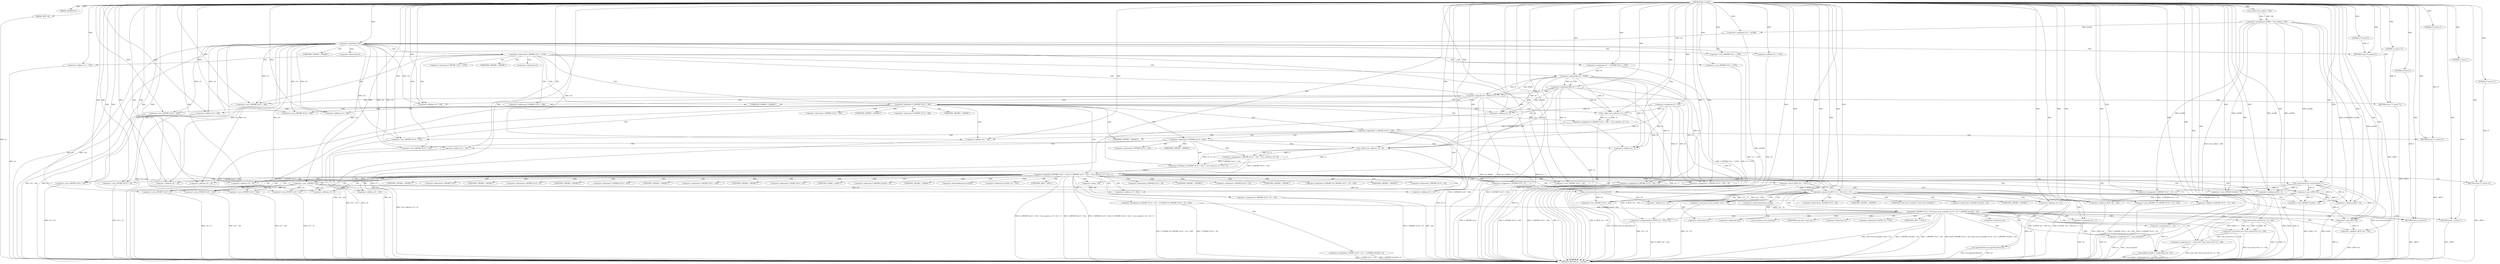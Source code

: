 digraph tftp_connect {  
"1000107" [label = "(METHOD,tftp_connect)" ]
"1000371" [label = "(METHOD_RETURN,int __fastcall)" ]
"1000108" [label = "(PARAM,_DWORD *a1)" ]
"1000109" [label = "(PARAM,_BYTE *a2)" ]
"1000117" [label = "(<operator>.assignment,v9 = 512)" ]
"1000120" [label = "(<operator>.assignment,a1[188] = Curl_ccalloc(1, 336))" ]
"1000124" [label = "(Curl_ccalloc,Curl_ccalloc(1, 336))" ]
"1000127" [label = "(<operator>.assignment,v10 = a1[188])" ]
"1000133" [label = "(<operator>.logicalNot,!v10)" ]
"1000135" [label = "(RETURN,return 27;,return 27;)" ]
"1000136" [label = "(LITERAL,27,return 27;)" ]
"1000139" [label = "(<operator>.cast,(_DWORD *)(*a1 + 1576))" ]
"1000141" [label = "(<operator>.addition,*a1 + 1576)" ]
"1000146" [label = "(<operator>.assignment,v9 = *(_DWORD *)(*a1 + 1576))" ]
"1000149" [label = "(<operator>.cast,(_DWORD *)(*a1 + 1576))" ]
"1000151" [label = "(<operator>.addition,*a1 + 1576)" ]
"1000156" [label = "(<operator>.logicalOr,v9 > 65464 || v9 <= 7)" ]
"1000157" [label = "(<operator>.greaterThan,v9 > 65464)" ]
"1000160" [label = "(<operator>.lessEqualsThan,v9 <= 7)" ]
"1000163" [label = "(RETURN,return 71;,return 71;)" ]
"1000164" [label = "(LITERAL,71,return 71;)" ]
"1000166" [label = "(<operator>.logicalNot,!*(_DWORD *)(v10 + 328))" ]
"1000168" [label = "(<operator>.cast,(_DWORD *)(v10 + 328))" ]
"1000170" [label = "(<operator>.addition,v10 + 328)" ]
"1000174" [label = "(<operator>.assignment,*(_DWORD *)(v10 + 328) = Curl_ccalloc(1u, v9 + 4))" ]
"1000176" [label = "(<operator>.cast,(_DWORD *)(v10 + 328))" ]
"1000178" [label = "(<operator>.addition,v10 + 328)" ]
"1000181" [label = "(Curl_ccalloc,Curl_ccalloc(1u, v9 + 4))" ]
"1000183" [label = "(<operator>.addition,v9 + 4)" ]
"1000187" [label = "(<operator>.logicalNot,!*(_DWORD *)(v10 + 328))" ]
"1000189" [label = "(<operator>.cast,(_DWORD *)(v10 + 328))" ]
"1000191" [label = "(<operator>.addition,v10 + 328)" ]
"1000194" [label = "(RETURN,return 27;,return 27;)" ]
"1000195" [label = "(LITERAL,27,return 27;)" ]
"1000197" [label = "(<operator>.logicalOr,*(_DWORD *)(v10 + 332) || (*(_DWORD *)(v10 + 332) = Curl_ccalloc(1u, v9 + 4)) != 0)" ]
"1000199" [label = "(<operator>.cast,(_DWORD *)(v10 + 332))" ]
"1000201" [label = "(<operator>.addition,v10 + 332)" ]
"1000204" [label = "(<operator>.notEquals,(*(_DWORD *)(v10 + 332) = Curl_ccalloc(1u, v9 + 4)) != 0)" ]
"1000205" [label = "(<operator>.assignment,*(_DWORD *)(v10 + 332) = Curl_ccalloc(1u, v9 + 4))" ]
"1000207" [label = "(<operator>.cast,(_DWORD *)(v10 + 332))" ]
"1000209" [label = "(<operator>.addition,v10 + 332)" ]
"1000212" [label = "(Curl_ccalloc,Curl_ccalloc(1u, v9 + 4))" ]
"1000214" [label = "(<operator>.addition,v9 + 4)" ]
"1000219" [label = "(Curl_conncontrol,Curl_conncontrol(a1, 1))" ]
"1000222" [label = "(<operator>.assignment,*(_DWORD *)(v10 + 16) = a1)" ]
"1000224" [label = "(<operator>.cast,(_DWORD *)(v10 + 16))" ]
"1000226" [label = "(<operator>.addition,v10 + 16)" ]
"1000230" [label = "(<operator>.assignment,*(_DWORD *)(v10 + 20) = *(_DWORD *)(*(_DWORD *)(v10 + 16) + 420))" ]
"1000232" [label = "(<operator>.cast,(_DWORD *)(v10 + 20))" ]
"1000234" [label = "(<operator>.addition,v10 + 20)" ]
"1000238" [label = "(<operator>.cast,(_DWORD *)(*(_DWORD *)(v10 + 16) + 420))" ]
"1000240" [label = "(<operator>.addition,*(_DWORD *)(v10 + 16) + 420)" ]
"1000242" [label = "(<operator>.cast,(_DWORD *)(v10 + 16))" ]
"1000244" [label = "(<operator>.addition,v10 + 16)" ]
"1000248" [label = "(<operator>.assignment,*(_DWORD *)v10 = 0)" ]
"1000250" [label = "(<operator>.cast,(_DWORD *)v10)" ]
"1000254" [label = "(<operator>.assignment,*(_DWORD *)(v10 + 8) = -100)" ]
"1000256" [label = "(<operator>.cast,(_DWORD *)(v10 + 8))" ]
"1000258" [label = "(<operator>.addition,v10 + 8)" ]
"1000261" [label = "(<operator>.minus,-100)" ]
"1000263" [label = "(<operator>.assignment,*(_DWORD *)(v10 + 320) = v9)" ]
"1000265" [label = "(<operator>.cast,(_DWORD *)(v10 + 320))" ]
"1000267" [label = "(<operator>.addition,v10 + 320)" ]
"1000271" [label = "(<operator>.assignment,*(_DWORD *)(v10 + 324) = v9)" ]
"1000273" [label = "(<operator>.cast,(_DWORD *)(v10 + 324))" ]
"1000275" [label = "(<operator>.addition,v10 + 324)" ]
"1000279" [label = "(<operator>.assignment,*(_WORD *)(v10 + 52) = *(_DWORD *)(a1[20] + 4))" ]
"1000281" [label = "(<operator>.cast,(_WORD *)(v10 + 52))" ]
"1000283" [label = "(<operator>.addition,v10 + 52)" ]
"1000287" [label = "(<operator>.cast,(_DWORD *)(a1[20] + 4))" ]
"1000289" [label = "(<operator>.addition,a1[20] + 4)" ]
"1000294" [label = "(tftp_set_timeouts,tftp_set_timeouts(v10))" ]
"1000297" [label = "(<operator>.equals,(*((_BYTE *)a1 + 591) & 2) == 0)" ]
"1000298" [label = "(<operator>.and,*((_BYTE *)a1 + 591) & 2)" ]
"1000300" [label = "(<operator>.addition,(_BYTE *)a1 + 591)" ]
"1000301" [label = "(<operator>.cast,(_BYTE *)a1)" ]
"1000309" [label = "(bind,bind(*(_DWORD *)(v10 + 20), (const struct sockaddr *)(v10 + 52), *(_DWORD *)(a1[20] + 16)))" ]
"1000311" [label = "(<operator>.cast,(_DWORD *)(v10 + 20))" ]
"1000313" [label = "(<operator>.addition,v10 + 20)" ]
"1000316" [label = "(<operator>.cast,(const struct sockaddr *)(v10 + 52))" ]
"1000318" [label = "(<operator>.addition,v10 + 52)" ]
"1000322" [label = "(<operator>.cast,(_DWORD *)(a1[20] + 16))" ]
"1000324" [label = "(<operator>.addition,a1[20] + 16)" ]
"1000330" [label = "(<operator>.assignment,v3 = *a1)" ]
"1000334" [label = "(<operator>.assignment,v4 = _errno_location())" ]
"1000337" [label = "(<operator>.assignment,v5 = (const char *)Curl_strerror(*v4, v11, 128))" ]
"1000339" [label = "(<operator>.cast,(const char *)Curl_strerror(*v4, v11, 128))" ]
"1000341" [label = "(Curl_strerror,Curl_strerror(*v4, v11, 128))" ]
"1000346" [label = "(Curl_failf,Curl_failf(v3, \"bind() failed; %s\", v5))" ]
"1000350" [label = "(RETURN,return 7;,return 7;)" ]
"1000351" [label = "(LITERAL,7,return 7;)" ]
"1000352" [label = "(<operators>.assignmentOr,*((_BYTE *)a1 + 591) |= 2u)" ]
"1000354" [label = "(<operator>.addition,(_BYTE *)a1 + 591)" ]
"1000355" [label = "(<operator>.cast,(_BYTE *)a1)" ]
"1000360" [label = "(Curl_pgrsStartNow,Curl_pgrsStartNow(*a1))" ]
"1000363" [label = "(<operator>.assignment,*a2 = 1)" ]
"1000367" [label = "(RETURN,return 0;,return 0;)" ]
"1000368" [label = "(LITERAL,0,return 0;)" ]
"1000369" [label = "(RETURN,return 27;,return 27;)" ]
"1000370" [label = "(LITERAL,27,return 27;)" ]
"1000138" [label = "(<operator>.indirection,*(_DWORD *)(*a1 + 1576))" ]
"1000140" [label = "(UNKNOWN,_DWORD *,_DWORD *)" ]
"1000142" [label = "(<operator>.indirection,*a1)" ]
"1000148" [label = "(<operator>.indirection,*(_DWORD *)(*a1 + 1576))" ]
"1000150" [label = "(UNKNOWN,_DWORD *,_DWORD *)" ]
"1000152" [label = "(<operator>.indirection,*a1)" ]
"1000167" [label = "(<operator>.indirection,*(_DWORD *)(v10 + 328))" ]
"1000169" [label = "(UNKNOWN,_DWORD *,_DWORD *)" ]
"1000175" [label = "(<operator>.indirection,*(_DWORD *)(v10 + 328))" ]
"1000177" [label = "(UNKNOWN,_DWORD *,_DWORD *)" ]
"1000188" [label = "(<operator>.indirection,*(_DWORD *)(v10 + 328))" ]
"1000190" [label = "(UNKNOWN,_DWORD *,_DWORD *)" ]
"1000198" [label = "(<operator>.indirection,*(_DWORD *)(v10 + 332))" ]
"1000200" [label = "(UNKNOWN,_DWORD *,_DWORD *)" ]
"1000206" [label = "(<operator>.indirection,*(_DWORD *)(v10 + 332))" ]
"1000208" [label = "(UNKNOWN,_DWORD *,_DWORD *)" ]
"1000223" [label = "(<operator>.indirection,*(_DWORD *)(v10 + 16))" ]
"1000225" [label = "(UNKNOWN,_DWORD *,_DWORD *)" ]
"1000231" [label = "(<operator>.indirection,*(_DWORD *)(v10 + 20))" ]
"1000233" [label = "(UNKNOWN,_DWORD *,_DWORD *)" ]
"1000237" [label = "(<operator>.indirection,*(_DWORD *)(*(_DWORD *)(v10 + 16) + 420))" ]
"1000239" [label = "(UNKNOWN,_DWORD *,_DWORD *)" ]
"1000241" [label = "(<operator>.indirection,*(_DWORD *)(v10 + 16))" ]
"1000243" [label = "(UNKNOWN,_DWORD *,_DWORD *)" ]
"1000249" [label = "(<operator>.indirection,*(_DWORD *)v10)" ]
"1000251" [label = "(UNKNOWN,_DWORD *,_DWORD *)" ]
"1000255" [label = "(<operator>.indirection,*(_DWORD *)(v10 + 8))" ]
"1000257" [label = "(UNKNOWN,_DWORD *,_DWORD *)" ]
"1000264" [label = "(<operator>.indirection,*(_DWORD *)(v10 + 320))" ]
"1000266" [label = "(UNKNOWN,_DWORD *,_DWORD *)" ]
"1000272" [label = "(<operator>.indirection,*(_DWORD *)(v10 + 324))" ]
"1000274" [label = "(UNKNOWN,_DWORD *,_DWORD *)" ]
"1000280" [label = "(<operator>.indirection,*(_WORD *)(v10 + 52))" ]
"1000282" [label = "(UNKNOWN,_WORD *,_WORD *)" ]
"1000286" [label = "(<operator>.indirection,*(_DWORD *)(a1[20] + 4))" ]
"1000288" [label = "(UNKNOWN,_DWORD *,_DWORD *)" ]
"1000290" [label = "(<operator>.indirectIndexAccess,a1[20])" ]
"1000299" [label = "(<operator>.indirection,*((_BYTE *)a1 + 591))" ]
"1000302" [label = "(UNKNOWN,_BYTE *,_BYTE *)" ]
"1000310" [label = "(<operator>.indirection,*(_DWORD *)(v10 + 20))" ]
"1000312" [label = "(UNKNOWN,_DWORD *,_DWORD *)" ]
"1000317" [label = "(UNKNOWN,const struct sockaddr *,const struct sockaddr *)" ]
"1000321" [label = "(<operator>.indirection,*(_DWORD *)(a1[20] + 16))" ]
"1000323" [label = "(UNKNOWN,_DWORD *,_DWORD *)" ]
"1000325" [label = "(<operator>.indirectIndexAccess,a1[20])" ]
"1000332" [label = "(<operator>.indirection,*a1)" ]
"1000336" [label = "(_errno_location,_errno_location())" ]
"1000340" [label = "(UNKNOWN,const char *,const char *)" ]
"1000342" [label = "(<operator>.indirection,*v4)" ]
"1000353" [label = "(<operator>.indirection,*((_BYTE *)a1 + 591))" ]
"1000356" [label = "(UNKNOWN,_BYTE *,_BYTE *)" ]
"1000361" [label = "(<operator>.indirection,*a1)" ]
"1000364" [label = "(<operator>.indirection,*a2)" ]
  "1000369" -> "1000371"  [ label = "DDG: <RET>"] 
  "1000350" -> "1000371"  [ label = "DDG: <RET>"] 
  "1000163" -> "1000371"  [ label = "DDG: <RET>"] 
  "1000367" -> "1000371"  [ label = "DDG: <RET>"] 
  "1000346" -> "1000371"  [ label = "DDG: Curl_failf(v3, \"bind() failed; %s\", v5)"] 
  "1000360" -> "1000371"  [ label = "DDG: Curl_pgrsStartNow(*a1)"] 
  "1000205" -> "1000371"  [ label = "DDG: Curl_ccalloc(1u, v9 + 4)"] 
  "1000287" -> "1000371"  [ label = "DDG: a1[20] + 4"] 
  "1000174" -> "1000371"  [ label = "DDG: Curl_ccalloc(1u, v9 + 4)"] 
  "1000294" -> "1000371"  [ label = "DDG: tftp_set_timeouts(v10)"] 
  "1000166" -> "1000371"  [ label = "DDG: *(_DWORD *)(v10 + 328)"] 
  "1000160" -> "1000371"  [ label = "DDG: v9"] 
  "1000265" -> "1000371"  [ label = "DDG: v10 + 320"] 
  "1000341" -> "1000371"  [ label = "DDG: *v4"] 
  "1000294" -> "1000371"  [ label = "DDG: v10"] 
  "1000309" -> "1000371"  [ label = "DDG: (const struct sockaddr *)(v10 + 52)"] 
  "1000189" -> "1000371"  [ label = "DDG: v10 + 328"] 
  "1000334" -> "1000371"  [ label = "DDG: v4"] 
  "1000109" -> "1000371"  [ label = "DDG: a2"] 
  "1000324" -> "1000371"  [ label = "DDG: a1[20]"] 
  "1000166" -> "1000371"  [ label = "DDG: !*(_DWORD *)(v10 + 328)"] 
  "1000242" -> "1000371"  [ label = "DDG: v10 + 16"] 
  "1000341" -> "1000371"  [ label = "DDG: v11"] 
  "1000352" -> "1000371"  [ label = "DDG: *((_BYTE *)a1 + 591)"] 
  "1000318" -> "1000371"  [ label = "DDG: v10"] 
  "1000309" -> "1000371"  [ label = "DDG: *(_DWORD *)(a1[20] + 16)"] 
  "1000120" -> "1000371"  [ label = "DDG: Curl_ccalloc(1, 336)"] 
  "1000256" -> "1000371"  [ label = "DDG: v10 + 8"] 
  "1000141" -> "1000371"  [ label = "DDG: *a1"] 
  "1000183" -> "1000371"  [ label = "DDG: v9"] 
  "1000117" -> "1000371"  [ label = "DDG: v9"] 
  "1000156" -> "1000371"  [ label = "DDG: v9 > 65464"] 
  "1000311" -> "1000371"  [ label = "DDG: v10 + 20"] 
  "1000363" -> "1000371"  [ label = "DDG: *a2"] 
  "1000289" -> "1000371"  [ label = "DDG: a1[20]"] 
  "1000151" -> "1000371"  [ label = "DDG: *a1"] 
  "1000232" -> "1000371"  [ label = "DDG: v10 + 20"] 
  "1000133" -> "1000371"  [ label = "DDG: v10"] 
  "1000281" -> "1000371"  [ label = "DDG: v10 + 52"] 
  "1000354" -> "1000371"  [ label = "DDG: (_BYTE *)a1"] 
  "1000297" -> "1000371"  [ label = "DDG: *((_BYTE *)a1 + 591) & 2"] 
  "1000271" -> "1000371"  [ label = "DDG: *(_DWORD *)(v10 + 324)"] 
  "1000300" -> "1000371"  [ label = "DDG: (_BYTE *)a1"] 
  "1000212" -> "1000371"  [ label = "DDG: v9 + 4"] 
  "1000240" -> "1000371"  [ label = "DDG: *(_DWORD *)(v10 + 16)"] 
  "1000339" -> "1000371"  [ label = "DDG: Curl_strerror(*v4, v11, 128)"] 
  "1000181" -> "1000371"  [ label = "DDG: v9 + 4"] 
  "1000133" -> "1000371"  [ label = "DDG: !v10"] 
  "1000309" -> "1000371"  [ label = "DDG: *(_DWORD *)(v10 + 20)"] 
  "1000197" -> "1000371"  [ label = "DDG: (*(_DWORD *)(v10 + 332) = Curl_ccalloc(1u, v9 + 4)) != 0"] 
  "1000146" -> "1000371"  [ label = "DDG: *(_DWORD *)(*a1 + 1576)"] 
  "1000157" -> "1000371"  [ label = "DDG: v9"] 
  "1000214" -> "1000371"  [ label = "DDG: v9"] 
  "1000230" -> "1000371"  [ label = "DDG: *(_DWORD *)(*(_DWORD *)(v10 + 16) + 420)"] 
  "1000254" -> "1000371"  [ label = "DDG: *(_DWORD *)(v10 + 8)"] 
  "1000360" -> "1000371"  [ label = "DDG: *a1"] 
  "1000273" -> "1000371"  [ label = "DDG: v10 + 324"] 
  "1000248" -> "1000371"  [ label = "DDG: *(_DWORD *)v10"] 
  "1000254" -> "1000371"  [ label = "DDG: -100"] 
  "1000168" -> "1000371"  [ label = "DDG: v10 + 328"] 
  "1000279" -> "1000371"  [ label = "DDG: *(_DWORD *)(a1[20] + 4)"] 
  "1000301" -> "1000371"  [ label = "DDG: a1"] 
  "1000197" -> "1000371"  [ label = "DDG: *(_DWORD *)(v10 + 332)"] 
  "1000330" -> "1000371"  [ label = "DDG: *a1"] 
  "1000346" -> "1000371"  [ label = "DDG: v5"] 
  "1000230" -> "1000371"  [ label = "DDG: *(_DWORD *)(v10 + 20)"] 
  "1000207" -> "1000371"  [ label = "DDG: v10 + 332"] 
  "1000187" -> "1000371"  [ label = "DDG: *(_DWORD *)(v10 + 328)"] 
  "1000139" -> "1000371"  [ label = "DDG: *a1 + 1576"] 
  "1000191" -> "1000371"  [ label = "DDG: v10"] 
  "1000279" -> "1000371"  [ label = "DDG: *(_WORD *)(v10 + 52)"] 
  "1000156" -> "1000371"  [ label = "DDG: v9 > 65464 || v9 <= 7"] 
  "1000199" -> "1000371"  [ label = "DDG: v10 + 332"] 
  "1000334" -> "1000371"  [ label = "DDG: _errno_location()"] 
  "1000187" -> "1000371"  [ label = "DDG: !*(_DWORD *)(v10 + 328)"] 
  "1000298" -> "1000371"  [ label = "DDG: *((_BYTE *)a1 + 591)"] 
  "1000337" -> "1000371"  [ label = "DDG: (const char *)Curl_strerror(*v4, v11, 128)"] 
  "1000346" -> "1000371"  [ label = "DDG: v3"] 
  "1000271" -> "1000371"  [ label = "DDG: v9"] 
  "1000263" -> "1000371"  [ label = "DDG: *(_DWORD *)(v10 + 320)"] 
  "1000127" -> "1000371"  [ label = "DDG: a1[188]"] 
  "1000355" -> "1000371"  [ label = "DDG: a1"] 
  "1000209" -> "1000371"  [ label = "DDG: v10"] 
  "1000156" -> "1000371"  [ label = "DDG: v9 <= 7"] 
  "1000309" -> "1000371"  [ label = "DDG: bind(*(_DWORD *)(v10 + 20), (const struct sockaddr *)(v10 + 52), *(_DWORD *)(a1[20] + 16))"] 
  "1000316" -> "1000371"  [ label = "DDG: v10 + 52"] 
  "1000201" -> "1000371"  [ label = "DDG: v10"] 
  "1000197" -> "1000371"  [ label = "DDG: *(_DWORD *)(v10 + 332) || (*(_DWORD *)(v10 + 332) = Curl_ccalloc(1u, v9 + 4)) != 0"] 
  "1000297" -> "1000371"  [ label = "DDG: (*((_BYTE *)a1 + 591) & 2) == 0"] 
  "1000238" -> "1000371"  [ label = "DDG: *(_DWORD *)(v10 + 16) + 420"] 
  "1000322" -> "1000371"  [ label = "DDG: a1[20] + 16"] 
  "1000219" -> "1000371"  [ label = "DDG: Curl_conncontrol(a1, 1)"] 
  "1000149" -> "1000371"  [ label = "DDG: *a1 + 1576"] 
  "1000194" -> "1000371"  [ label = "DDG: <RET>"] 
  "1000135" -> "1000371"  [ label = "DDG: <RET>"] 
  "1000107" -> "1000108"  [ label = "DDG: "] 
  "1000107" -> "1000109"  [ label = "DDG: "] 
  "1000107" -> "1000117"  [ label = "DDG: "] 
  "1000124" -> "1000120"  [ label = "DDG: 1"] 
  "1000124" -> "1000120"  [ label = "DDG: 336"] 
  "1000107" -> "1000124"  [ label = "DDG: "] 
  "1000120" -> "1000127"  [ label = "DDG: a1[188]"] 
  "1000107" -> "1000127"  [ label = "DDG: "] 
  "1000127" -> "1000133"  [ label = "DDG: v10"] 
  "1000107" -> "1000133"  [ label = "DDG: "] 
  "1000136" -> "1000135"  [ label = "DDG: 27"] 
  "1000107" -> "1000135"  [ label = "DDG: "] 
  "1000107" -> "1000136"  [ label = "DDG: "] 
  "1000107" -> "1000139"  [ label = "DDG: "] 
  "1000107" -> "1000141"  [ label = "DDG: "] 
  "1000107" -> "1000146"  [ label = "DDG: "] 
  "1000107" -> "1000149"  [ label = "DDG: "] 
  "1000107" -> "1000151"  [ label = "DDG: "] 
  "1000157" -> "1000156"  [ label = "DDG: v9"] 
  "1000157" -> "1000156"  [ label = "DDG: 65464"] 
  "1000146" -> "1000157"  [ label = "DDG: v9"] 
  "1000107" -> "1000157"  [ label = "DDG: "] 
  "1000160" -> "1000156"  [ label = "DDG: v9"] 
  "1000160" -> "1000156"  [ label = "DDG: 7"] 
  "1000157" -> "1000160"  [ label = "DDG: v9"] 
  "1000107" -> "1000160"  [ label = "DDG: "] 
  "1000164" -> "1000163"  [ label = "DDG: 71"] 
  "1000107" -> "1000163"  [ label = "DDG: "] 
  "1000107" -> "1000164"  [ label = "DDG: "] 
  "1000133" -> "1000168"  [ label = "DDG: v10"] 
  "1000107" -> "1000168"  [ label = "DDG: "] 
  "1000133" -> "1000170"  [ label = "DDG: v10"] 
  "1000107" -> "1000170"  [ label = "DDG: "] 
  "1000181" -> "1000174"  [ label = "DDG: 1u"] 
  "1000181" -> "1000174"  [ label = "DDG: v9 + 4"] 
  "1000107" -> "1000176"  [ label = "DDG: "] 
  "1000133" -> "1000176"  [ label = "DDG: v10"] 
  "1000107" -> "1000178"  [ label = "DDG: "] 
  "1000133" -> "1000178"  [ label = "DDG: v10"] 
  "1000107" -> "1000181"  [ label = "DDG: "] 
  "1000160" -> "1000181"  [ label = "DDG: v9"] 
  "1000117" -> "1000181"  [ label = "DDG: v9"] 
  "1000157" -> "1000181"  [ label = "DDG: v9"] 
  "1000160" -> "1000183"  [ label = "DDG: v9"] 
  "1000117" -> "1000183"  [ label = "DDG: v9"] 
  "1000157" -> "1000183"  [ label = "DDG: v9"] 
  "1000107" -> "1000183"  [ label = "DDG: "] 
  "1000174" -> "1000187"  [ label = "DDG: *(_DWORD *)(v10 + 328)"] 
  "1000107" -> "1000189"  [ label = "DDG: "] 
  "1000133" -> "1000189"  [ label = "DDG: v10"] 
  "1000107" -> "1000191"  [ label = "DDG: "] 
  "1000133" -> "1000191"  [ label = "DDG: v10"] 
  "1000195" -> "1000194"  [ label = "DDG: 27"] 
  "1000107" -> "1000194"  [ label = "DDG: "] 
  "1000107" -> "1000195"  [ label = "DDG: "] 
  "1000205" -> "1000197"  [ label = "DDG: *(_DWORD *)(v10 + 332)"] 
  "1000107" -> "1000199"  [ label = "DDG: "] 
  "1000133" -> "1000199"  [ label = "DDG: v10"] 
  "1000107" -> "1000201"  [ label = "DDG: "] 
  "1000133" -> "1000201"  [ label = "DDG: v10"] 
  "1000204" -> "1000197"  [ label = "DDG: 0"] 
  "1000205" -> "1000204"  [ label = "DDG: *(_DWORD *)(v10 + 332)"] 
  "1000212" -> "1000204"  [ label = "DDG: 1u"] 
  "1000212" -> "1000204"  [ label = "DDG: v9 + 4"] 
  "1000107" -> "1000207"  [ label = "DDG: "] 
  "1000133" -> "1000207"  [ label = "DDG: v10"] 
  "1000107" -> "1000209"  [ label = "DDG: "] 
  "1000133" -> "1000209"  [ label = "DDG: v10"] 
  "1000212" -> "1000205"  [ label = "DDG: 1u"] 
  "1000212" -> "1000205"  [ label = "DDG: v9 + 4"] 
  "1000107" -> "1000212"  [ label = "DDG: "] 
  "1000160" -> "1000212"  [ label = "DDG: v9"] 
  "1000157" -> "1000212"  [ label = "DDG: v9"] 
  "1000117" -> "1000212"  [ label = "DDG: v9"] 
  "1000160" -> "1000214"  [ label = "DDG: v9"] 
  "1000157" -> "1000214"  [ label = "DDG: v9"] 
  "1000117" -> "1000214"  [ label = "DDG: v9"] 
  "1000107" -> "1000214"  [ label = "DDG: "] 
  "1000107" -> "1000204"  [ label = "DDG: "] 
  "1000107" -> "1000219"  [ label = "DDG: "] 
  "1000120" -> "1000219"  [ label = "DDG: a1[188]"] 
  "1000219" -> "1000222"  [ label = "DDG: a1"] 
  "1000107" -> "1000222"  [ label = "DDG: "] 
  "1000120" -> "1000222"  [ label = "DDG: a1[188]"] 
  "1000107" -> "1000224"  [ label = "DDG: "] 
  "1000133" -> "1000224"  [ label = "DDG: v10"] 
  "1000107" -> "1000226"  [ label = "DDG: "] 
  "1000133" -> "1000226"  [ label = "DDG: v10"] 
  "1000107" -> "1000232"  [ label = "DDG: "] 
  "1000133" -> "1000232"  [ label = "DDG: v10"] 
  "1000107" -> "1000234"  [ label = "DDG: "] 
  "1000133" -> "1000234"  [ label = "DDG: v10"] 
  "1000222" -> "1000238"  [ label = "DDG: *(_DWORD *)(v10 + 16)"] 
  "1000107" -> "1000238"  [ label = "DDG: "] 
  "1000222" -> "1000240"  [ label = "DDG: *(_DWORD *)(v10 + 16)"] 
  "1000107" -> "1000242"  [ label = "DDG: "] 
  "1000133" -> "1000242"  [ label = "DDG: v10"] 
  "1000107" -> "1000244"  [ label = "DDG: "] 
  "1000133" -> "1000244"  [ label = "DDG: v10"] 
  "1000107" -> "1000240"  [ label = "DDG: "] 
  "1000107" -> "1000248"  [ label = "DDG: "] 
  "1000107" -> "1000250"  [ label = "DDG: "] 
  "1000133" -> "1000250"  [ label = "DDG: v10"] 
  "1000261" -> "1000254"  [ label = "DDG: 100"] 
  "1000250" -> "1000256"  [ label = "DDG: v10"] 
  "1000107" -> "1000256"  [ label = "DDG: "] 
  "1000250" -> "1000258"  [ label = "DDG: v10"] 
  "1000107" -> "1000258"  [ label = "DDG: "] 
  "1000107" -> "1000261"  [ label = "DDG: "] 
  "1000160" -> "1000263"  [ label = "DDG: v9"] 
  "1000117" -> "1000263"  [ label = "DDG: v9"] 
  "1000157" -> "1000263"  [ label = "DDG: v9"] 
  "1000107" -> "1000263"  [ label = "DDG: "] 
  "1000107" -> "1000265"  [ label = "DDG: "] 
  "1000250" -> "1000265"  [ label = "DDG: v10"] 
  "1000107" -> "1000267"  [ label = "DDG: "] 
  "1000250" -> "1000267"  [ label = "DDG: v10"] 
  "1000107" -> "1000271"  [ label = "DDG: "] 
  "1000160" -> "1000271"  [ label = "DDG: v9"] 
  "1000117" -> "1000271"  [ label = "DDG: v9"] 
  "1000157" -> "1000271"  [ label = "DDG: v9"] 
  "1000107" -> "1000273"  [ label = "DDG: "] 
  "1000250" -> "1000273"  [ label = "DDG: v10"] 
  "1000107" -> "1000275"  [ label = "DDG: "] 
  "1000250" -> "1000275"  [ label = "DDG: v10"] 
  "1000107" -> "1000281"  [ label = "DDG: "] 
  "1000250" -> "1000281"  [ label = "DDG: v10"] 
  "1000107" -> "1000283"  [ label = "DDG: "] 
  "1000250" -> "1000283"  [ label = "DDG: v10"] 
  "1000219" -> "1000287"  [ label = "DDG: a1"] 
  "1000107" -> "1000287"  [ label = "DDG: "] 
  "1000120" -> "1000287"  [ label = "DDG: a1[188]"] 
  "1000219" -> "1000289"  [ label = "DDG: a1"] 
  "1000107" -> "1000289"  [ label = "DDG: "] 
  "1000120" -> "1000289"  [ label = "DDG: a1[188]"] 
  "1000107" -> "1000294"  [ label = "DDG: "] 
  "1000250" -> "1000294"  [ label = "DDG: v10"] 
  "1000298" -> "1000297"  [ label = "DDG: *((_BYTE *)a1 + 591)"] 
  "1000298" -> "1000297"  [ label = "DDG: 2"] 
  "1000301" -> "1000300"  [ label = "DDG: a1"] 
  "1000107" -> "1000301"  [ label = "DDG: "] 
  "1000120" -> "1000301"  [ label = "DDG: a1[188]"] 
  "1000219" -> "1000301"  [ label = "DDG: a1"] 
  "1000107" -> "1000300"  [ label = "DDG: "] 
  "1000107" -> "1000298"  [ label = "DDG: "] 
  "1000107" -> "1000297"  [ label = "DDG: "] 
  "1000230" -> "1000309"  [ label = "DDG: *(_DWORD *)(v10 + 20)"] 
  "1000294" -> "1000311"  [ label = "DDG: v10"] 
  "1000107" -> "1000311"  [ label = "DDG: "] 
  "1000294" -> "1000313"  [ label = "DDG: v10"] 
  "1000107" -> "1000313"  [ label = "DDG: "] 
  "1000316" -> "1000309"  [ label = "DDG: v10 + 52"] 
  "1000107" -> "1000316"  [ label = "DDG: "] 
  "1000294" -> "1000316"  [ label = "DDG: v10"] 
  "1000107" -> "1000318"  [ label = "DDG: "] 
  "1000294" -> "1000318"  [ label = "DDG: v10"] 
  "1000301" -> "1000322"  [ label = "DDG: a1"] 
  "1000219" -> "1000322"  [ label = "DDG: a1"] 
  "1000107" -> "1000322"  [ label = "DDG: "] 
  "1000120" -> "1000322"  [ label = "DDG: a1[188]"] 
  "1000301" -> "1000324"  [ label = "DDG: a1"] 
  "1000219" -> "1000324"  [ label = "DDG: a1"] 
  "1000107" -> "1000324"  [ label = "DDG: "] 
  "1000120" -> "1000324"  [ label = "DDG: a1[188]"] 
  "1000107" -> "1000330"  [ label = "DDG: "] 
  "1000107" -> "1000334"  [ label = "DDG: "] 
  "1000339" -> "1000337"  [ label = "DDG: Curl_strerror(*v4, v11, 128)"] 
  "1000107" -> "1000337"  [ label = "DDG: "] 
  "1000341" -> "1000339"  [ label = "DDG: *v4"] 
  "1000341" -> "1000339"  [ label = "DDG: v11"] 
  "1000341" -> "1000339"  [ label = "DDG: 128"] 
  "1000107" -> "1000341"  [ label = "DDG: "] 
  "1000330" -> "1000346"  [ label = "DDG: v3"] 
  "1000107" -> "1000346"  [ label = "DDG: "] 
  "1000337" -> "1000346"  [ label = "DDG: v5"] 
  "1000351" -> "1000350"  [ label = "DDG: 7"] 
  "1000107" -> "1000350"  [ label = "DDG: "] 
  "1000107" -> "1000351"  [ label = "DDG: "] 
  "1000107" -> "1000352"  [ label = "DDG: "] 
  "1000298" -> "1000352"  [ label = "DDG: *((_BYTE *)a1 + 591)"] 
  "1000355" -> "1000354"  [ label = "DDG: a1"] 
  "1000301" -> "1000355"  [ label = "DDG: a1"] 
  "1000107" -> "1000355"  [ label = "DDG: "] 
  "1000219" -> "1000355"  [ label = "DDG: a1"] 
  "1000120" -> "1000355"  [ label = "DDG: a1[188]"] 
  "1000107" -> "1000354"  [ label = "DDG: "] 
  "1000107" -> "1000363"  [ label = "DDG: "] 
  "1000368" -> "1000367"  [ label = "DDG: 0"] 
  "1000107" -> "1000367"  [ label = "DDG: "] 
  "1000107" -> "1000368"  [ label = "DDG: "] 
  "1000370" -> "1000369"  [ label = "DDG: 27"] 
  "1000107" -> "1000369"  [ label = "DDG: "] 
  "1000107" -> "1000370"  [ label = "DDG: "] 
  "1000133" -> "1000142"  [ label = "CDG: "] 
  "1000133" -> "1000141"  [ label = "CDG: "] 
  "1000133" -> "1000140"  [ label = "CDG: "] 
  "1000133" -> "1000139"  [ label = "CDG: "] 
  "1000133" -> "1000138"  [ label = "CDG: "] 
  "1000133" -> "1000135"  [ label = "CDG: "] 
  "1000138" -> "1000157"  [ label = "CDG: "] 
  "1000138" -> "1000156"  [ label = "CDG: "] 
  "1000138" -> "1000152"  [ label = "CDG: "] 
  "1000138" -> "1000151"  [ label = "CDG: "] 
  "1000138" -> "1000150"  [ label = "CDG: "] 
  "1000138" -> "1000149"  [ label = "CDG: "] 
  "1000138" -> "1000148"  [ label = "CDG: "] 
  "1000138" -> "1000146"  [ label = "CDG: "] 
  "1000138" -> "1000170"  [ label = "CDG: "] 
  "1000138" -> "1000169"  [ label = "CDG: "] 
  "1000138" -> "1000168"  [ label = "CDG: "] 
  "1000138" -> "1000167"  [ label = "CDG: "] 
  "1000138" -> "1000166"  [ label = "CDG: "] 
  "1000156" -> "1000170"  [ label = "CDG: "] 
  "1000156" -> "1000169"  [ label = "CDG: "] 
  "1000156" -> "1000168"  [ label = "CDG: "] 
  "1000156" -> "1000167"  [ label = "CDG: "] 
  "1000156" -> "1000166"  [ label = "CDG: "] 
  "1000156" -> "1000163"  [ label = "CDG: "] 
  "1000157" -> "1000160"  [ label = "CDG: "] 
  "1000166" -> "1000176"  [ label = "CDG: "] 
  "1000166" -> "1000175"  [ label = "CDG: "] 
  "1000166" -> "1000174"  [ label = "CDG: "] 
  "1000166" -> "1000191"  [ label = "CDG: "] 
  "1000166" -> "1000190"  [ label = "CDG: "] 
  "1000166" -> "1000189"  [ label = "CDG: "] 
  "1000166" -> "1000188"  [ label = "CDG: "] 
  "1000166" -> "1000187"  [ label = "CDG: "] 
  "1000166" -> "1000183"  [ label = "CDG: "] 
  "1000166" -> "1000181"  [ label = "CDG: "] 
  "1000166" -> "1000178"  [ label = "CDG: "] 
  "1000166" -> "1000177"  [ label = "CDG: "] 
  "1000166" -> "1000201"  [ label = "CDG: "] 
  "1000166" -> "1000200"  [ label = "CDG: "] 
  "1000166" -> "1000199"  [ label = "CDG: "] 
  "1000166" -> "1000198"  [ label = "CDG: "] 
  "1000166" -> "1000197"  [ label = "CDG: "] 
  "1000187" -> "1000201"  [ label = "CDG: "] 
  "1000187" -> "1000200"  [ label = "CDG: "] 
  "1000187" -> "1000199"  [ label = "CDG: "] 
  "1000187" -> "1000198"  [ label = "CDG: "] 
  "1000187" -> "1000197"  [ label = "CDG: "] 
  "1000187" -> "1000194"  [ label = "CDG: "] 
  "1000197" -> "1000224"  [ label = "CDG: "] 
  "1000197" -> "1000223"  [ label = "CDG: "] 
  "1000197" -> "1000222"  [ label = "CDG: "] 
  "1000197" -> "1000219"  [ label = "CDG: "] 
  "1000197" -> "1000240"  [ label = "CDG: "] 
  "1000197" -> "1000239"  [ label = "CDG: "] 
  "1000197" -> "1000238"  [ label = "CDG: "] 
  "1000197" -> "1000237"  [ label = "CDG: "] 
  "1000197" -> "1000234"  [ label = "CDG: "] 
  "1000197" -> "1000233"  [ label = "CDG: "] 
  "1000197" -> "1000232"  [ label = "CDG: "] 
  "1000197" -> "1000231"  [ label = "CDG: "] 
  "1000197" -> "1000230"  [ label = "CDG: "] 
  "1000197" -> "1000226"  [ label = "CDG: "] 
  "1000197" -> "1000225"  [ label = "CDG: "] 
  "1000197" -> "1000256"  [ label = "CDG: "] 
  "1000197" -> "1000255"  [ label = "CDG: "] 
  "1000197" -> "1000254"  [ label = "CDG: "] 
  "1000197" -> "1000251"  [ label = "CDG: "] 
  "1000197" -> "1000250"  [ label = "CDG: "] 
  "1000197" -> "1000249"  [ label = "CDG: "] 
  "1000197" -> "1000248"  [ label = "CDG: "] 
  "1000197" -> "1000244"  [ label = "CDG: "] 
  "1000197" -> "1000243"  [ label = "CDG: "] 
  "1000197" -> "1000242"  [ label = "CDG: "] 
  "1000197" -> "1000241"  [ label = "CDG: "] 
  "1000197" -> "1000272"  [ label = "CDG: "] 
  "1000197" -> "1000271"  [ label = "CDG: "] 
  "1000197" -> "1000267"  [ label = "CDG: "] 
  "1000197" -> "1000266"  [ label = "CDG: "] 
  "1000197" -> "1000265"  [ label = "CDG: "] 
  "1000197" -> "1000264"  [ label = "CDG: "] 
  "1000197" -> "1000263"  [ label = "CDG: "] 
  "1000197" -> "1000261"  [ label = "CDG: "] 
  "1000197" -> "1000258"  [ label = "CDG: "] 
  "1000197" -> "1000257"  [ label = "CDG: "] 
  "1000197" -> "1000288"  [ label = "CDG: "] 
  "1000197" -> "1000287"  [ label = "CDG: "] 
  "1000197" -> "1000286"  [ label = "CDG: "] 
  "1000197" -> "1000283"  [ label = "CDG: "] 
  "1000197" -> "1000282"  [ label = "CDG: "] 
  "1000197" -> "1000281"  [ label = "CDG: "] 
  "1000197" -> "1000280"  [ label = "CDG: "] 
  "1000197" -> "1000279"  [ label = "CDG: "] 
  "1000197" -> "1000275"  [ label = "CDG: "] 
  "1000197" -> "1000274"  [ label = "CDG: "] 
  "1000197" -> "1000273"  [ label = "CDG: "] 
  "1000197" -> "1000302"  [ label = "CDG: "] 
  "1000197" -> "1000301"  [ label = "CDG: "] 
  "1000197" -> "1000300"  [ label = "CDG: "] 
  "1000197" -> "1000299"  [ label = "CDG: "] 
  "1000197" -> "1000298"  [ label = "CDG: "] 
  "1000197" -> "1000297"  [ label = "CDG: "] 
  "1000197" -> "1000294"  [ label = "CDG: "] 
  "1000197" -> "1000290"  [ label = "CDG: "] 
  "1000197" -> "1000289"  [ label = "CDG: "] 
  "1000197" -> "1000369"  [ label = "CDG: "] 
  "1000198" -> "1000208"  [ label = "CDG: "] 
  "1000198" -> "1000207"  [ label = "CDG: "] 
  "1000198" -> "1000206"  [ label = "CDG: "] 
  "1000198" -> "1000205"  [ label = "CDG: "] 
  "1000198" -> "1000204"  [ label = "CDG: "] 
  "1000198" -> "1000214"  [ label = "CDG: "] 
  "1000198" -> "1000212"  [ label = "CDG: "] 
  "1000198" -> "1000209"  [ label = "CDG: "] 
  "1000297" -> "1000318"  [ label = "CDG: "] 
  "1000297" -> "1000317"  [ label = "CDG: "] 
  "1000297" -> "1000316"  [ label = "CDG: "] 
  "1000297" -> "1000313"  [ label = "CDG: "] 
  "1000297" -> "1000312"  [ label = "CDG: "] 
  "1000297" -> "1000311"  [ label = "CDG: "] 
  "1000297" -> "1000310"  [ label = "CDG: "] 
  "1000297" -> "1000309"  [ label = "CDG: "] 
  "1000297" -> "1000325"  [ label = "CDG: "] 
  "1000297" -> "1000324"  [ label = "CDG: "] 
  "1000297" -> "1000323"  [ label = "CDG: "] 
  "1000297" -> "1000322"  [ label = "CDG: "] 
  "1000297" -> "1000321"  [ label = "CDG: "] 
  "1000297" -> "1000367"  [ label = "CDG: "] 
  "1000297" -> "1000364"  [ label = "CDG: "] 
  "1000297" -> "1000363"  [ label = "CDG: "] 
  "1000297" -> "1000361"  [ label = "CDG: "] 
  "1000297" -> "1000360"  [ label = "CDG: "] 
  "1000309" -> "1000336"  [ label = "CDG: "] 
  "1000309" -> "1000334"  [ label = "CDG: "] 
  "1000309" -> "1000332"  [ label = "CDG: "] 
  "1000309" -> "1000330"  [ label = "CDG: "] 
  "1000309" -> "1000352"  [ label = "CDG: "] 
  "1000309" -> "1000350"  [ label = "CDG: "] 
  "1000309" -> "1000346"  [ label = "CDG: "] 
  "1000309" -> "1000342"  [ label = "CDG: "] 
  "1000309" -> "1000341"  [ label = "CDG: "] 
  "1000309" -> "1000340"  [ label = "CDG: "] 
  "1000309" -> "1000339"  [ label = "CDG: "] 
  "1000309" -> "1000337"  [ label = "CDG: "] 
  "1000309" -> "1000367"  [ label = "CDG: "] 
  "1000309" -> "1000364"  [ label = "CDG: "] 
  "1000309" -> "1000363"  [ label = "CDG: "] 
  "1000309" -> "1000361"  [ label = "CDG: "] 
  "1000309" -> "1000360"  [ label = "CDG: "] 
  "1000309" -> "1000356"  [ label = "CDG: "] 
  "1000309" -> "1000355"  [ label = "CDG: "] 
  "1000309" -> "1000354"  [ label = "CDG: "] 
  "1000309" -> "1000353"  [ label = "CDG: "] 
}
